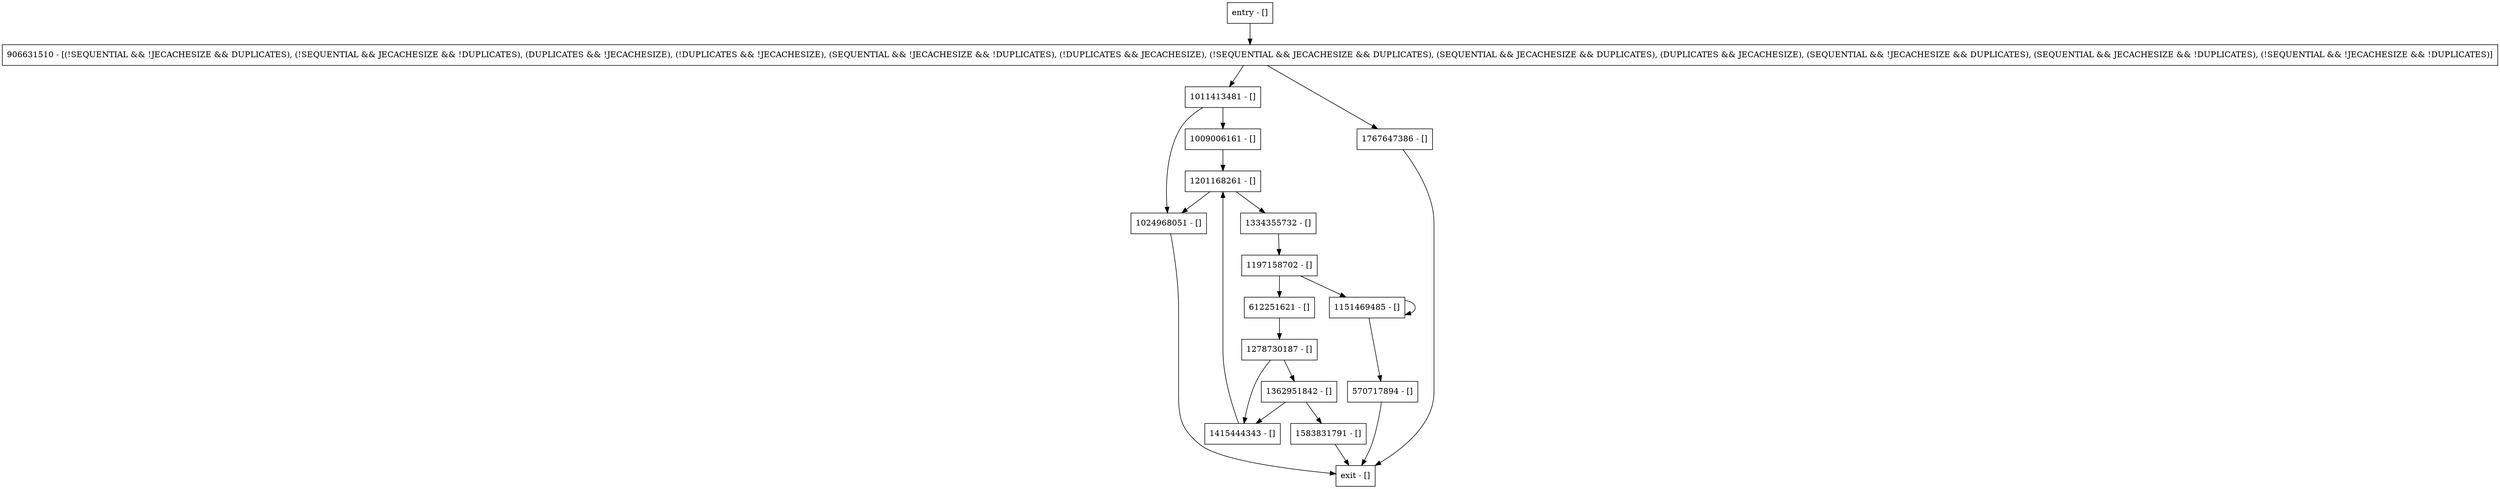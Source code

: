digraph release {
node [shape=record];
1011413481 [label="1011413481 - []"];
1197158702 [label="1197158702 - []"];
612251621 [label="612251621 - []"];
1767647386 [label="1767647386 - []"];
1024968051 [label="1024968051 - []"];
906631510 [label="906631510 - [(!SEQUENTIAL && !JECACHESIZE && DUPLICATES), (!SEQUENTIAL && JECACHESIZE && !DUPLICATES), (DUPLICATES && !JECACHESIZE), (!DUPLICATES && !JECACHESIZE), (SEQUENTIAL && !JECACHESIZE && !DUPLICATES), (!DUPLICATES && JECACHESIZE), (!SEQUENTIAL && JECACHESIZE && DUPLICATES), (SEQUENTIAL && JECACHESIZE && DUPLICATES), (DUPLICATES && JECACHESIZE), (SEQUENTIAL && !JECACHESIZE && DUPLICATES), (SEQUENTIAL && JECACHESIZE && !DUPLICATES), (!SEQUENTIAL && !JECACHESIZE && !DUPLICATES)]"];
1415444343 [label="1415444343 - []"];
entry [label="entry - []"];
exit [label="exit - []"];
1151469485 [label="1151469485 - []"];
1362951842 [label="1362951842 - []"];
1583831791 [label="1583831791 - []"];
1278730187 [label="1278730187 - []"];
570717894 [label="570717894 - []"];
1201168261 [label="1201168261 - []"];
1009006161 [label="1009006161 - []"];
1334355732 [label="1334355732 - []"];
entry;
exit;
1011413481 -> 1024968051;
1011413481 -> 1009006161;
1197158702 -> 1151469485;
1197158702 -> 612251621;
612251621 -> 1278730187;
1767647386 -> exit;
1024968051 -> exit;
906631510 -> 1011413481;
906631510 -> 1767647386;
1415444343 -> 1201168261;
entry -> 906631510;
1151469485 -> 1151469485;
1151469485 -> 570717894;
1362951842 -> 1583831791;
1362951842 -> 1415444343;
1583831791 -> exit;
1278730187 -> 1362951842;
1278730187 -> 1415444343;
570717894 -> exit;
1201168261 -> 1024968051;
1201168261 -> 1334355732;
1009006161 -> 1201168261;
1334355732 -> 1197158702;
}
